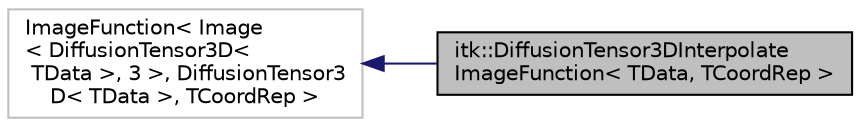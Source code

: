 digraph "itk::DiffusionTensor3DInterpolateImageFunction&lt; TData, TCoordRep &gt;"
{
  bgcolor="transparent";
  edge [fontname="Helvetica",fontsize="10",labelfontname="Helvetica",labelfontsize="10"];
  node [fontname="Helvetica",fontsize="10",shape=record];
  rankdir="LR";
  Node7 [label="itk::DiffusionTensor3DInterpolate\lImageFunction\< TData, TCoordRep \>",height=0.2,width=0.4,color="black", fillcolor="grey75", style="filled", fontcolor="black"];
  Node8 -> Node7 [dir="back",color="midnightblue",fontsize="10",style="solid",fontname="Helvetica"];
  Node8 [label="ImageFunction\< Image\l\< DiffusionTensor3D\<\l TData \>, 3 \>, DiffusionTensor3\lD\< TData \>, TCoordRep \>",height=0.2,width=0.4,color="grey75"];
}
